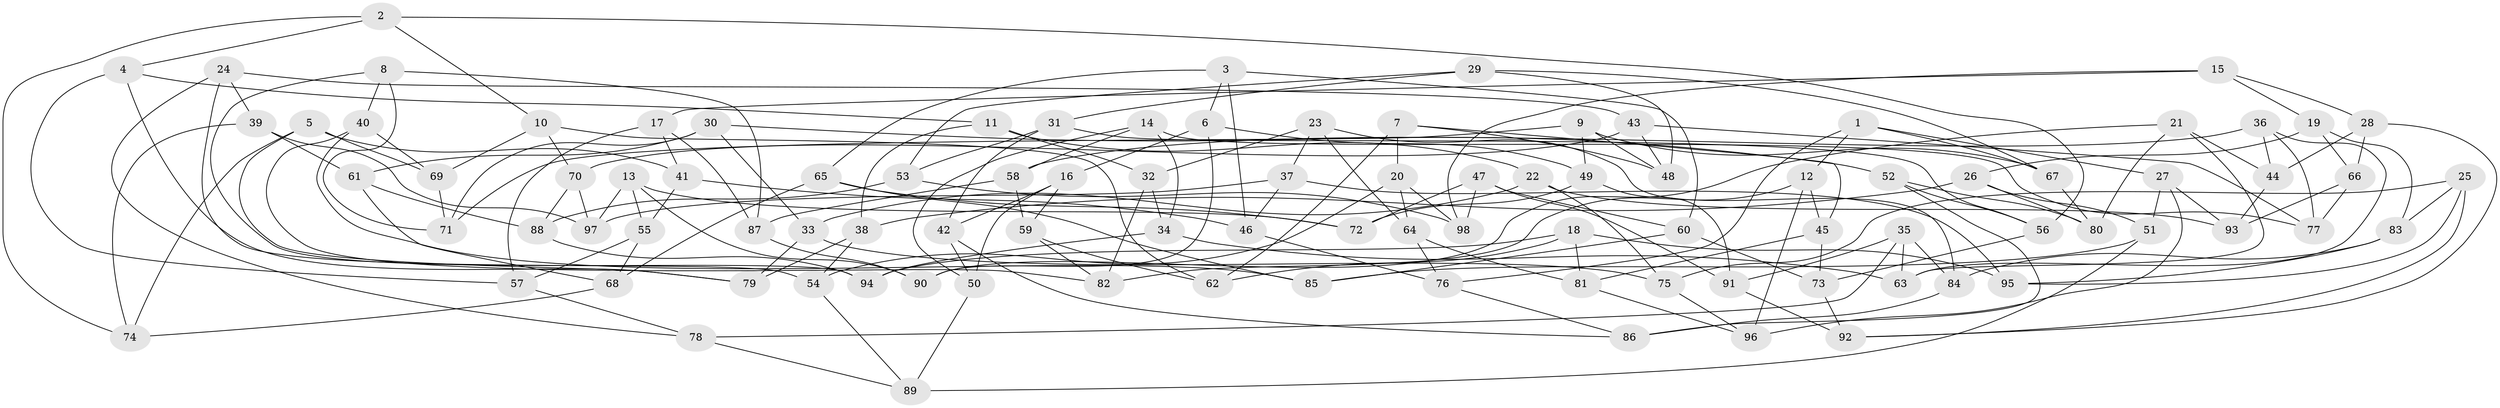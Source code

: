 // coarse degree distribution, {6: 0.4117647058823529, 4: 0.5294117647058824, 5: 0.029411764705882353, 3: 0.029411764705882353}
// Generated by graph-tools (version 1.1) at 2025/52/02/27/25 19:52:34]
// undirected, 98 vertices, 196 edges
graph export_dot {
graph [start="1"]
  node [color=gray90,style=filled];
  1;
  2;
  3;
  4;
  5;
  6;
  7;
  8;
  9;
  10;
  11;
  12;
  13;
  14;
  15;
  16;
  17;
  18;
  19;
  20;
  21;
  22;
  23;
  24;
  25;
  26;
  27;
  28;
  29;
  30;
  31;
  32;
  33;
  34;
  35;
  36;
  37;
  38;
  39;
  40;
  41;
  42;
  43;
  44;
  45;
  46;
  47;
  48;
  49;
  50;
  51;
  52;
  53;
  54;
  55;
  56;
  57;
  58;
  59;
  60;
  61;
  62;
  63;
  64;
  65;
  66;
  67;
  68;
  69;
  70;
  71;
  72;
  73;
  74;
  75;
  76;
  77;
  78;
  79;
  80;
  81;
  82;
  83;
  84;
  85;
  86;
  87;
  88;
  89;
  90;
  91;
  92;
  93;
  94;
  95;
  96;
  97;
  98;
  1 -- 76;
  1 -- 27;
  1 -- 67;
  1 -- 12;
  2 -- 56;
  2 -- 4;
  2 -- 10;
  2 -- 74;
  3 -- 46;
  3 -- 6;
  3 -- 60;
  3 -- 65;
  4 -- 11;
  4 -- 57;
  4 -- 79;
  5 -- 79;
  5 -- 69;
  5 -- 41;
  5 -- 74;
  6 -- 16;
  6 -- 49;
  6 -- 90;
  7 -- 20;
  7 -- 45;
  7 -- 62;
  7 -- 48;
  8 -- 94;
  8 -- 71;
  8 -- 87;
  8 -- 40;
  9 -- 48;
  9 -- 67;
  9 -- 49;
  9 -- 71;
  10 -- 70;
  10 -- 62;
  10 -- 69;
  11 -- 38;
  11 -- 22;
  11 -- 32;
  12 -- 82;
  12 -- 96;
  12 -- 45;
  13 -- 72;
  13 -- 55;
  13 -- 97;
  13 -- 90;
  14 -- 77;
  14 -- 58;
  14 -- 50;
  14 -- 34;
  15 -- 19;
  15 -- 28;
  15 -- 17;
  15 -- 98;
  16 -- 59;
  16 -- 42;
  16 -- 50;
  17 -- 57;
  17 -- 41;
  17 -- 87;
  18 -- 95;
  18 -- 94;
  18 -- 81;
  18 -- 62;
  19 -- 66;
  19 -- 83;
  19 -- 26;
  20 -- 64;
  20 -- 98;
  20 -- 54;
  21 -- 90;
  21 -- 44;
  21 -- 80;
  21 -- 63;
  22 -- 93;
  22 -- 75;
  22 -- 33;
  23 -- 64;
  23 -- 37;
  23 -- 84;
  23 -- 32;
  24 -- 78;
  24 -- 54;
  24 -- 43;
  24 -- 39;
  25 -- 95;
  25 -- 92;
  25 -- 83;
  25 -- 75;
  26 -- 38;
  26 -- 80;
  26 -- 51;
  27 -- 96;
  27 -- 51;
  27 -- 93;
  28 -- 44;
  28 -- 92;
  28 -- 66;
  29 -- 67;
  29 -- 48;
  29 -- 53;
  29 -- 31;
  30 -- 33;
  30 -- 71;
  30 -- 52;
  30 -- 61;
  31 -- 42;
  31 -- 56;
  31 -- 53;
  32 -- 82;
  32 -- 34;
  33 -- 79;
  33 -- 75;
  34 -- 94;
  34 -- 63;
  35 -- 91;
  35 -- 84;
  35 -- 63;
  35 -- 78;
  36 -- 63;
  36 -- 44;
  36 -- 58;
  36 -- 77;
  37 -- 95;
  37 -- 97;
  37 -- 46;
  38 -- 54;
  38 -- 79;
  39 -- 61;
  39 -- 97;
  39 -- 74;
  40 -- 85;
  40 -- 69;
  40 -- 82;
  41 -- 46;
  41 -- 55;
  42 -- 50;
  42 -- 86;
  43 -- 77;
  43 -- 70;
  43 -- 48;
  44 -- 93;
  45 -- 73;
  45 -- 81;
  46 -- 76;
  47 -- 98;
  47 -- 72;
  47 -- 60;
  47 -- 91;
  49 -- 72;
  49 -- 91;
  50 -- 89;
  51 -- 85;
  51 -- 89;
  52 -- 80;
  52 -- 86;
  52 -- 56;
  53 -- 88;
  53 -- 98;
  54 -- 89;
  55 -- 68;
  55 -- 57;
  56 -- 73;
  57 -- 78;
  58 -- 87;
  58 -- 59;
  59 -- 62;
  59 -- 82;
  60 -- 85;
  60 -- 73;
  61 -- 88;
  61 -- 68;
  64 -- 76;
  64 -- 81;
  65 -- 68;
  65 -- 72;
  65 -- 85;
  66 -- 93;
  66 -- 77;
  67 -- 80;
  68 -- 74;
  69 -- 71;
  70 -- 97;
  70 -- 88;
  73 -- 92;
  75 -- 96;
  76 -- 86;
  78 -- 89;
  81 -- 96;
  83 -- 95;
  83 -- 84;
  84 -- 86;
  87 -- 90;
  88 -- 94;
  91 -- 92;
}

